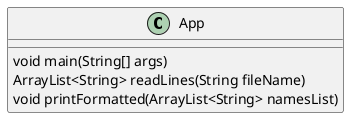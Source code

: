 @startuml
class App
{
    void main(String[] args)
    ArrayList<String> readLines(String fileName)
    void printFormatted(ArrayList<String> namesList)
}
@enduml
